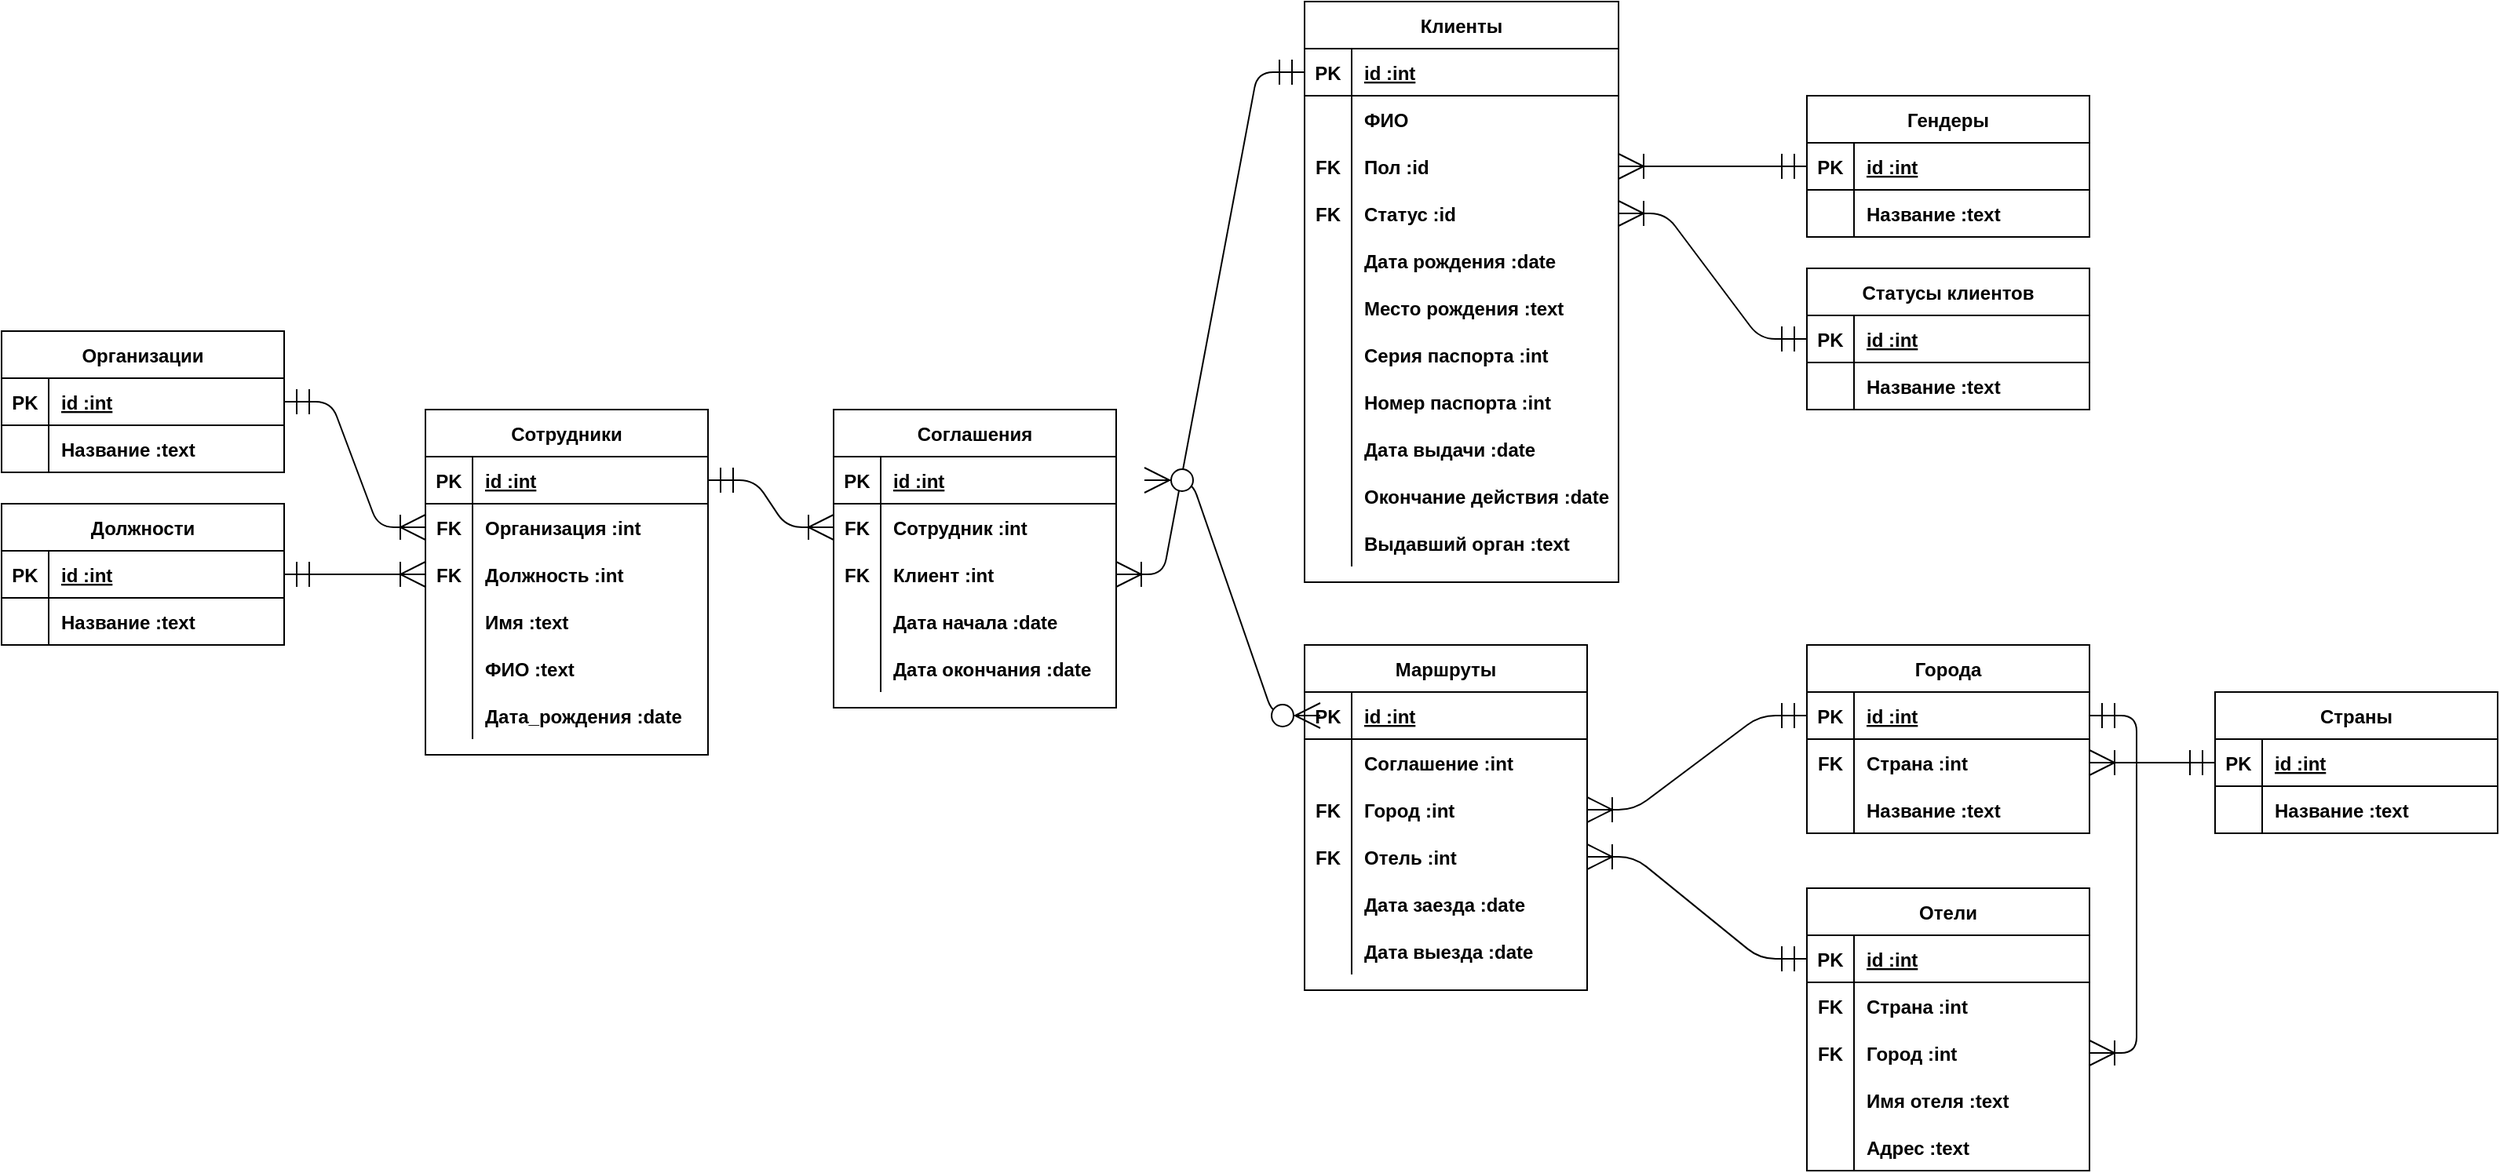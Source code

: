 <mxfile version="15.3.4" type="github">
  <diagram name="Page-1" id="e56a1550-8fbb-45ad-956c-1786394a9013">
    <mxGraphModel dx="2138" dy="589" grid="1" gridSize="10" guides="1" tooltips="1" connect="1" arrows="1" fold="1" page="1" pageScale="1" pageWidth="1100" pageHeight="850" background="none" math="0" shadow="0">
      <root>
        <mxCell id="0" />
        <mxCell id="1" parent="0" />
        <mxCell id="j9hjLksEDI7PFmG2NVxO-14" value="Сотрудники" style="shape=table;startSize=30;container=1;collapsible=1;childLayout=tableLayout;fixedRows=1;rowLines=0;fontStyle=1;align=center;resizeLast=1;hachureGap=4;pointerEvents=0;" parent="1" vertex="1">
          <mxGeometry x="40" y="500" width="180" height="220" as="geometry" />
        </mxCell>
        <mxCell id="j9hjLksEDI7PFmG2NVxO-15" value="" style="shape=partialRectangle;collapsible=0;dropTarget=0;pointerEvents=0;fillColor=none;top=0;left=0;bottom=1;right=0;points=[[0,0.5],[1,0.5]];portConstraint=eastwest;" parent="j9hjLksEDI7PFmG2NVxO-14" vertex="1">
          <mxGeometry y="30" width="180" height="30" as="geometry" />
        </mxCell>
        <mxCell id="j9hjLksEDI7PFmG2NVxO-16" value="PK" style="shape=partialRectangle;connectable=0;fillColor=none;top=0;left=0;bottom=0;right=0;fontStyle=1;overflow=hidden;" parent="j9hjLksEDI7PFmG2NVxO-15" vertex="1">
          <mxGeometry width="30" height="30" as="geometry">
            <mxRectangle width="30" height="30" as="alternateBounds" />
          </mxGeometry>
        </mxCell>
        <mxCell id="j9hjLksEDI7PFmG2NVxO-17" value="id :int" style="shape=partialRectangle;connectable=0;fillColor=none;top=0;left=0;bottom=0;right=0;align=left;spacingLeft=6;fontStyle=5;overflow=hidden;" parent="j9hjLksEDI7PFmG2NVxO-15" vertex="1">
          <mxGeometry x="30" width="150" height="30" as="geometry">
            <mxRectangle width="150" height="30" as="alternateBounds" />
          </mxGeometry>
        </mxCell>
        <mxCell id="j9hjLksEDI7PFmG2NVxO-18" value="" style="shape=partialRectangle;collapsible=0;dropTarget=0;pointerEvents=0;fillColor=none;top=0;left=0;bottom=0;right=0;points=[[0,0.5],[1,0.5]];portConstraint=eastwest;" parent="j9hjLksEDI7PFmG2NVxO-14" vertex="1">
          <mxGeometry y="60" width="180" height="30" as="geometry" />
        </mxCell>
        <mxCell id="j9hjLksEDI7PFmG2NVxO-19" value="FK" style="shape=partialRectangle;connectable=0;fillColor=none;top=0;left=0;bottom=0;right=0;editable=1;overflow=hidden;fontStyle=1" parent="j9hjLksEDI7PFmG2NVxO-18" vertex="1">
          <mxGeometry width="30" height="30" as="geometry">
            <mxRectangle width="30" height="30" as="alternateBounds" />
          </mxGeometry>
        </mxCell>
        <mxCell id="j9hjLksEDI7PFmG2NVxO-20" value="Организация :int" style="shape=partialRectangle;connectable=0;fillColor=none;top=0;left=0;bottom=0;right=0;align=left;spacingLeft=6;overflow=hidden;fontStyle=1" parent="j9hjLksEDI7PFmG2NVxO-18" vertex="1">
          <mxGeometry x="30" width="150" height="30" as="geometry">
            <mxRectangle width="150" height="30" as="alternateBounds" />
          </mxGeometry>
        </mxCell>
        <mxCell id="j9hjLksEDI7PFmG2NVxO-21" value="" style="shape=partialRectangle;collapsible=0;dropTarget=0;pointerEvents=0;fillColor=none;top=0;left=0;bottom=0;right=0;points=[[0,0.5],[1,0.5]];portConstraint=eastwest;" parent="j9hjLksEDI7PFmG2NVxO-14" vertex="1">
          <mxGeometry y="90" width="180" height="30" as="geometry" />
        </mxCell>
        <mxCell id="j9hjLksEDI7PFmG2NVxO-22" value="FK" style="shape=partialRectangle;connectable=0;fillColor=none;top=0;left=0;bottom=0;right=0;editable=1;overflow=hidden;fontStyle=1" parent="j9hjLksEDI7PFmG2NVxO-21" vertex="1">
          <mxGeometry width="30" height="30" as="geometry">
            <mxRectangle width="30" height="30" as="alternateBounds" />
          </mxGeometry>
        </mxCell>
        <mxCell id="j9hjLksEDI7PFmG2NVxO-23" value="Должность :int" style="shape=partialRectangle;connectable=0;fillColor=none;top=0;left=0;bottom=0;right=0;align=left;spacingLeft=6;overflow=hidden;fontStyle=1" parent="j9hjLksEDI7PFmG2NVxO-21" vertex="1">
          <mxGeometry x="30" width="150" height="30" as="geometry">
            <mxRectangle width="150" height="30" as="alternateBounds" />
          </mxGeometry>
        </mxCell>
        <mxCell id="j9hjLksEDI7PFmG2NVxO-24" value="" style="shape=partialRectangle;collapsible=0;dropTarget=0;pointerEvents=0;fillColor=none;top=0;left=0;bottom=0;right=0;points=[[0,0.5],[1,0.5]];portConstraint=eastwest;" parent="j9hjLksEDI7PFmG2NVxO-14" vertex="1">
          <mxGeometry y="120" width="180" height="30" as="geometry" />
        </mxCell>
        <mxCell id="j9hjLksEDI7PFmG2NVxO-25" value="" style="shape=partialRectangle;connectable=0;fillColor=none;top=0;left=0;bottom=0;right=0;editable=1;overflow=hidden;" parent="j9hjLksEDI7PFmG2NVxO-24" vertex="1">
          <mxGeometry width="30" height="30" as="geometry">
            <mxRectangle width="30" height="30" as="alternateBounds" />
          </mxGeometry>
        </mxCell>
        <mxCell id="j9hjLksEDI7PFmG2NVxO-26" value="Имя :text" style="shape=partialRectangle;connectable=0;fillColor=none;top=0;left=0;bottom=0;right=0;align=left;spacingLeft=6;overflow=hidden;fontStyle=1" parent="j9hjLksEDI7PFmG2NVxO-24" vertex="1">
          <mxGeometry x="30" width="150" height="30" as="geometry">
            <mxRectangle width="150" height="30" as="alternateBounds" />
          </mxGeometry>
        </mxCell>
        <mxCell id="j9hjLksEDI7PFmG2NVxO-27" value="" style="shape=partialRectangle;collapsible=0;dropTarget=0;pointerEvents=0;fillColor=none;top=0;left=0;bottom=0;right=0;points=[[0,0.5],[1,0.5]];portConstraint=eastwest;" parent="j9hjLksEDI7PFmG2NVxO-14" vertex="1">
          <mxGeometry y="150" width="180" height="30" as="geometry" />
        </mxCell>
        <mxCell id="j9hjLksEDI7PFmG2NVxO-28" value="" style="shape=partialRectangle;connectable=0;fillColor=none;top=0;left=0;bottom=0;right=0;editable=1;overflow=hidden;" parent="j9hjLksEDI7PFmG2NVxO-27" vertex="1">
          <mxGeometry width="30" height="30" as="geometry">
            <mxRectangle width="30" height="30" as="alternateBounds" />
          </mxGeometry>
        </mxCell>
        <mxCell id="j9hjLksEDI7PFmG2NVxO-29" value="ФИО :text" style="shape=partialRectangle;connectable=0;fillColor=none;top=0;left=0;bottom=0;right=0;align=left;spacingLeft=6;overflow=hidden;fontStyle=1" parent="j9hjLksEDI7PFmG2NVxO-27" vertex="1">
          <mxGeometry x="30" width="150" height="30" as="geometry">
            <mxRectangle width="150" height="30" as="alternateBounds" />
          </mxGeometry>
        </mxCell>
        <mxCell id="j9hjLksEDI7PFmG2NVxO-30" value="" style="shape=partialRectangle;collapsible=0;dropTarget=0;pointerEvents=0;fillColor=none;top=0;left=0;bottom=0;right=0;points=[[0,0.5],[1,0.5]];portConstraint=eastwest;" parent="j9hjLksEDI7PFmG2NVxO-14" vertex="1">
          <mxGeometry y="180" width="180" height="30" as="geometry" />
        </mxCell>
        <mxCell id="j9hjLksEDI7PFmG2NVxO-31" value="" style="shape=partialRectangle;connectable=0;fillColor=none;top=0;left=0;bottom=0;right=0;editable=1;overflow=hidden;" parent="j9hjLksEDI7PFmG2NVxO-30" vertex="1">
          <mxGeometry width="30" height="30" as="geometry">
            <mxRectangle width="30" height="30" as="alternateBounds" />
          </mxGeometry>
        </mxCell>
        <mxCell id="j9hjLksEDI7PFmG2NVxO-32" value="Дата_рождения :date" style="shape=partialRectangle;connectable=0;fillColor=none;top=0;left=0;bottom=0;right=0;align=left;spacingLeft=6;overflow=hidden;fontStyle=1" parent="j9hjLksEDI7PFmG2NVxO-30" vertex="1">
          <mxGeometry x="30" width="150" height="30" as="geometry">
            <mxRectangle width="150" height="30" as="alternateBounds" />
          </mxGeometry>
        </mxCell>
        <mxCell id="j9hjLksEDI7PFmG2NVxO-33" value="Должности" style="shape=table;startSize=30;container=1;collapsible=1;childLayout=tableLayout;fixedRows=1;rowLines=0;fontStyle=1;align=center;resizeLast=1;hachureGap=4;pointerEvents=0;" parent="1" vertex="1">
          <mxGeometry x="-230" y="560" width="180" height="90" as="geometry" />
        </mxCell>
        <mxCell id="j9hjLksEDI7PFmG2NVxO-34" value="" style="shape=partialRectangle;collapsible=0;dropTarget=0;pointerEvents=0;fillColor=none;top=0;left=0;bottom=1;right=0;points=[[0,0.5],[1,0.5]];portConstraint=eastwest;" parent="j9hjLksEDI7PFmG2NVxO-33" vertex="1">
          <mxGeometry y="30" width="180" height="30" as="geometry" />
        </mxCell>
        <mxCell id="j9hjLksEDI7PFmG2NVxO-35" value="PK" style="shape=partialRectangle;connectable=0;fillColor=none;top=0;left=0;bottom=0;right=0;fontStyle=1;overflow=hidden;" parent="j9hjLksEDI7PFmG2NVxO-34" vertex="1">
          <mxGeometry width="30" height="30" as="geometry">
            <mxRectangle width="30" height="30" as="alternateBounds" />
          </mxGeometry>
        </mxCell>
        <mxCell id="j9hjLksEDI7PFmG2NVxO-36" value="id :int" style="shape=partialRectangle;connectable=0;fillColor=none;top=0;left=0;bottom=0;right=0;align=left;spacingLeft=6;fontStyle=5;overflow=hidden;" parent="j9hjLksEDI7PFmG2NVxO-34" vertex="1">
          <mxGeometry x="30" width="150" height="30" as="geometry">
            <mxRectangle width="150" height="30" as="alternateBounds" />
          </mxGeometry>
        </mxCell>
        <mxCell id="j9hjLksEDI7PFmG2NVxO-37" value="" style="shape=partialRectangle;collapsible=0;dropTarget=0;pointerEvents=0;fillColor=none;top=0;left=0;bottom=0;right=0;points=[[0,0.5],[1,0.5]];portConstraint=eastwest;" parent="j9hjLksEDI7PFmG2NVxO-33" vertex="1">
          <mxGeometry y="60" width="180" height="30" as="geometry" />
        </mxCell>
        <mxCell id="j9hjLksEDI7PFmG2NVxO-38" value="" style="shape=partialRectangle;connectable=0;fillColor=none;top=0;left=0;bottom=0;right=0;editable=1;overflow=hidden;" parent="j9hjLksEDI7PFmG2NVxO-37" vertex="1">
          <mxGeometry width="30" height="30" as="geometry">
            <mxRectangle width="30" height="30" as="alternateBounds" />
          </mxGeometry>
        </mxCell>
        <mxCell id="j9hjLksEDI7PFmG2NVxO-39" value="Название :text" style="shape=partialRectangle;connectable=0;fillColor=none;top=0;left=0;bottom=0;right=0;align=left;spacingLeft=6;overflow=hidden;fontStyle=1" parent="j9hjLksEDI7PFmG2NVxO-37" vertex="1">
          <mxGeometry x="30" width="150" height="30" as="geometry">
            <mxRectangle width="150" height="30" as="alternateBounds" />
          </mxGeometry>
        </mxCell>
        <mxCell id="j9hjLksEDI7PFmG2NVxO-43" value="" style="shape=partialRectangle;collapsible=0;dropTarget=0;pointerEvents=0;fillColor=none;top=0;left=0;bottom=0;right=0;points=[[0,0.5],[1,0.5]];portConstraint=eastwest;" parent="j9hjLksEDI7PFmG2NVxO-33" vertex="1">
          <mxGeometry y="90" width="180" as="geometry" />
        </mxCell>
        <mxCell id="j9hjLksEDI7PFmG2NVxO-44" value="" style="shape=partialRectangle;connectable=0;fillColor=none;top=0;left=0;bottom=0;right=0;editable=1;overflow=hidden;" parent="j9hjLksEDI7PFmG2NVxO-43" vertex="1">
          <mxGeometry width="30" as="geometry">
            <mxRectangle width="30" as="alternateBounds" />
          </mxGeometry>
        </mxCell>
        <mxCell id="j9hjLksEDI7PFmG2NVxO-45" value="" style="shape=partialRectangle;connectable=0;fillColor=none;top=0;left=0;bottom=0;right=0;align=left;spacingLeft=6;overflow=hidden;" parent="j9hjLksEDI7PFmG2NVxO-43" vertex="1">
          <mxGeometry x="30" width="150" as="geometry">
            <mxRectangle width="150" as="alternateBounds" />
          </mxGeometry>
        </mxCell>
        <mxCell id="j9hjLksEDI7PFmG2NVxO-48" value="Организации" style="shape=table;startSize=30;container=1;collapsible=1;childLayout=tableLayout;fixedRows=1;rowLines=0;fontStyle=1;align=center;resizeLast=1;hachureGap=4;pointerEvents=0;" parent="1" vertex="1">
          <mxGeometry x="-230" y="450" width="180" height="90" as="geometry" />
        </mxCell>
        <mxCell id="j9hjLksEDI7PFmG2NVxO-49" value="" style="shape=partialRectangle;collapsible=0;dropTarget=0;pointerEvents=0;fillColor=none;top=0;left=0;bottom=1;right=0;points=[[0,0.5],[1,0.5]];portConstraint=eastwest;" parent="j9hjLksEDI7PFmG2NVxO-48" vertex="1">
          <mxGeometry y="30" width="180" height="30" as="geometry" />
        </mxCell>
        <mxCell id="j9hjLksEDI7PFmG2NVxO-50" value="PK" style="shape=partialRectangle;connectable=0;fillColor=none;top=0;left=0;bottom=0;right=0;fontStyle=1;overflow=hidden;" parent="j9hjLksEDI7PFmG2NVxO-49" vertex="1">
          <mxGeometry width="30" height="30" as="geometry">
            <mxRectangle width="30" height="30" as="alternateBounds" />
          </mxGeometry>
        </mxCell>
        <mxCell id="j9hjLksEDI7PFmG2NVxO-51" value="id :int" style="shape=partialRectangle;connectable=0;fillColor=none;top=0;left=0;bottom=0;right=0;align=left;spacingLeft=6;fontStyle=5;overflow=hidden;" parent="j9hjLksEDI7PFmG2NVxO-49" vertex="1">
          <mxGeometry x="30" width="150" height="30" as="geometry">
            <mxRectangle width="150" height="30" as="alternateBounds" />
          </mxGeometry>
        </mxCell>
        <mxCell id="j9hjLksEDI7PFmG2NVxO-52" value="" style="shape=partialRectangle;collapsible=0;dropTarget=0;pointerEvents=0;fillColor=none;top=0;left=0;bottom=0;right=0;points=[[0,0.5],[1,0.5]];portConstraint=eastwest;" parent="j9hjLksEDI7PFmG2NVxO-48" vertex="1">
          <mxGeometry y="60" width="180" height="30" as="geometry" />
        </mxCell>
        <mxCell id="j9hjLksEDI7PFmG2NVxO-53" value="" style="shape=partialRectangle;connectable=0;fillColor=none;top=0;left=0;bottom=0;right=0;editable=1;overflow=hidden;" parent="j9hjLksEDI7PFmG2NVxO-52" vertex="1">
          <mxGeometry width="30" height="30" as="geometry">
            <mxRectangle width="30" height="30" as="alternateBounds" />
          </mxGeometry>
        </mxCell>
        <mxCell id="j9hjLksEDI7PFmG2NVxO-54" value="Название :text" style="shape=partialRectangle;connectable=0;fillColor=none;top=0;left=0;bottom=0;right=0;align=left;spacingLeft=6;overflow=hidden;fontStyle=1" parent="j9hjLksEDI7PFmG2NVxO-52" vertex="1">
          <mxGeometry x="30" width="150" height="30" as="geometry">
            <mxRectangle width="150" height="30" as="alternateBounds" />
          </mxGeometry>
        </mxCell>
        <mxCell id="j9hjLksEDI7PFmG2NVxO-55" value="" style="shape=partialRectangle;collapsible=0;dropTarget=0;pointerEvents=0;fillColor=none;top=0;left=0;bottom=0;right=0;points=[[0,0.5],[1,0.5]];portConstraint=eastwest;" parent="j9hjLksEDI7PFmG2NVxO-48" vertex="1">
          <mxGeometry y="90" width="180" as="geometry" />
        </mxCell>
        <mxCell id="j9hjLksEDI7PFmG2NVxO-56" value="" style="shape=partialRectangle;connectable=0;fillColor=none;top=0;left=0;bottom=0;right=0;editable=1;overflow=hidden;" parent="j9hjLksEDI7PFmG2NVxO-55" vertex="1">
          <mxGeometry width="30" as="geometry">
            <mxRectangle width="30" as="alternateBounds" />
          </mxGeometry>
        </mxCell>
        <mxCell id="j9hjLksEDI7PFmG2NVxO-57" value="" style="shape=partialRectangle;connectable=0;fillColor=none;top=0;left=0;bottom=0;right=0;align=left;spacingLeft=6;overflow=hidden;" parent="j9hjLksEDI7PFmG2NVxO-55" vertex="1">
          <mxGeometry x="30" width="150" as="geometry">
            <mxRectangle width="150" as="alternateBounds" />
          </mxGeometry>
        </mxCell>
        <mxCell id="G7zM4uZgsbZusKnLMGTg-56" value="Отели" style="shape=table;startSize=30;container=1;collapsible=1;childLayout=tableLayout;fixedRows=1;rowLines=0;fontStyle=1;align=center;resizeLast=1;hachureGap=4;pointerEvents=0;" parent="1" vertex="1">
          <mxGeometry x="920" y="805" width="180" height="180" as="geometry" />
        </mxCell>
        <mxCell id="G7zM4uZgsbZusKnLMGTg-57" value="" style="shape=partialRectangle;collapsible=0;dropTarget=0;pointerEvents=0;fillColor=none;top=0;left=0;bottom=1;right=0;points=[[0,0.5],[1,0.5]];portConstraint=eastwest;" parent="G7zM4uZgsbZusKnLMGTg-56" vertex="1">
          <mxGeometry y="30" width="180" height="30" as="geometry" />
        </mxCell>
        <mxCell id="G7zM4uZgsbZusKnLMGTg-58" value="PK" style="shape=partialRectangle;connectable=0;fillColor=none;top=0;left=0;bottom=0;right=0;fontStyle=1;overflow=hidden;" parent="G7zM4uZgsbZusKnLMGTg-57" vertex="1">
          <mxGeometry width="30" height="30" as="geometry">
            <mxRectangle width="30" height="30" as="alternateBounds" />
          </mxGeometry>
        </mxCell>
        <mxCell id="G7zM4uZgsbZusKnLMGTg-59" value="id :int" style="shape=partialRectangle;connectable=0;fillColor=none;top=0;left=0;bottom=0;right=0;align=left;spacingLeft=6;fontStyle=5;overflow=hidden;" parent="G7zM4uZgsbZusKnLMGTg-57" vertex="1">
          <mxGeometry x="30" width="150" height="30" as="geometry">
            <mxRectangle width="150" height="30" as="alternateBounds" />
          </mxGeometry>
        </mxCell>
        <mxCell id="G7zM4uZgsbZusKnLMGTg-60" value="" style="shape=partialRectangle;collapsible=0;dropTarget=0;pointerEvents=0;fillColor=none;top=0;left=0;bottom=0;right=0;points=[[0,0.5],[1,0.5]];portConstraint=eastwest;" parent="G7zM4uZgsbZusKnLMGTg-56" vertex="1">
          <mxGeometry y="60" width="180" height="30" as="geometry" />
        </mxCell>
        <mxCell id="G7zM4uZgsbZusKnLMGTg-61" value="FK" style="shape=partialRectangle;connectable=0;fillColor=none;top=0;left=0;bottom=0;right=0;editable=1;overflow=hidden;fontStyle=1" parent="G7zM4uZgsbZusKnLMGTg-60" vertex="1">
          <mxGeometry width="30" height="30" as="geometry">
            <mxRectangle width="30" height="30" as="alternateBounds" />
          </mxGeometry>
        </mxCell>
        <mxCell id="G7zM4uZgsbZusKnLMGTg-62" value="Страна :int" style="shape=partialRectangle;connectable=0;fillColor=none;top=0;left=0;bottom=0;right=0;align=left;spacingLeft=6;overflow=hidden;fontStyle=1" parent="G7zM4uZgsbZusKnLMGTg-60" vertex="1">
          <mxGeometry x="30" width="150" height="30" as="geometry">
            <mxRectangle width="150" height="30" as="alternateBounds" />
          </mxGeometry>
        </mxCell>
        <mxCell id="G7zM4uZgsbZusKnLMGTg-63" value="" style="shape=partialRectangle;collapsible=0;dropTarget=0;pointerEvents=0;fillColor=none;top=0;left=0;bottom=0;right=0;points=[[0,0.5],[1,0.5]];portConstraint=eastwest;" parent="G7zM4uZgsbZusKnLMGTg-56" vertex="1">
          <mxGeometry y="90" width="180" height="30" as="geometry" />
        </mxCell>
        <mxCell id="G7zM4uZgsbZusKnLMGTg-64" value="FK" style="shape=partialRectangle;connectable=0;fillColor=none;top=0;left=0;bottom=0;right=0;editable=1;overflow=hidden;fontStyle=1" parent="G7zM4uZgsbZusKnLMGTg-63" vertex="1">
          <mxGeometry width="30" height="30" as="geometry">
            <mxRectangle width="30" height="30" as="alternateBounds" />
          </mxGeometry>
        </mxCell>
        <mxCell id="G7zM4uZgsbZusKnLMGTg-65" value="Город :int" style="shape=partialRectangle;connectable=0;fillColor=none;top=0;left=0;bottom=0;right=0;align=left;spacingLeft=6;overflow=hidden;fontStyle=1" parent="G7zM4uZgsbZusKnLMGTg-63" vertex="1">
          <mxGeometry x="30" width="150" height="30" as="geometry">
            <mxRectangle width="150" height="30" as="alternateBounds" />
          </mxGeometry>
        </mxCell>
        <mxCell id="G7zM4uZgsbZusKnLMGTg-66" value="" style="shape=partialRectangle;collapsible=0;dropTarget=0;pointerEvents=0;fillColor=none;top=0;left=0;bottom=0;right=0;points=[[0,0.5],[1,0.5]];portConstraint=eastwest;" parent="G7zM4uZgsbZusKnLMGTg-56" vertex="1">
          <mxGeometry y="120" width="180" height="30" as="geometry" />
        </mxCell>
        <mxCell id="G7zM4uZgsbZusKnLMGTg-67" value="" style="shape=partialRectangle;connectable=0;fillColor=none;top=0;left=0;bottom=0;right=0;editable=1;overflow=hidden;" parent="G7zM4uZgsbZusKnLMGTg-66" vertex="1">
          <mxGeometry width="30" height="30" as="geometry">
            <mxRectangle width="30" height="30" as="alternateBounds" />
          </mxGeometry>
        </mxCell>
        <mxCell id="G7zM4uZgsbZusKnLMGTg-68" value="Имя отеля :text" style="shape=partialRectangle;connectable=0;fillColor=none;top=0;left=0;bottom=0;right=0;align=left;spacingLeft=6;overflow=hidden;fontStyle=1" parent="G7zM4uZgsbZusKnLMGTg-66" vertex="1">
          <mxGeometry x="30" width="150" height="30" as="geometry">
            <mxRectangle width="150" height="30" as="alternateBounds" />
          </mxGeometry>
        </mxCell>
        <mxCell id="G7zM4uZgsbZusKnLMGTg-69" value="" style="shape=partialRectangle;collapsible=0;dropTarget=0;pointerEvents=0;fillColor=none;top=0;left=0;bottom=0;right=0;points=[[0,0.5],[1,0.5]];portConstraint=eastwest;" parent="G7zM4uZgsbZusKnLMGTg-56" vertex="1">
          <mxGeometry y="150" width="180" height="30" as="geometry" />
        </mxCell>
        <mxCell id="G7zM4uZgsbZusKnLMGTg-70" value="" style="shape=partialRectangle;connectable=0;fillColor=none;top=0;left=0;bottom=0;right=0;editable=1;overflow=hidden;fontStyle=1" parent="G7zM4uZgsbZusKnLMGTg-69" vertex="1">
          <mxGeometry width="30" height="30" as="geometry">
            <mxRectangle width="30" height="30" as="alternateBounds" />
          </mxGeometry>
        </mxCell>
        <mxCell id="G7zM4uZgsbZusKnLMGTg-71" value="Адрес :text" style="shape=partialRectangle;connectable=0;fillColor=none;top=0;left=0;bottom=0;right=0;align=left;spacingLeft=6;overflow=hidden;fontStyle=1" parent="G7zM4uZgsbZusKnLMGTg-69" vertex="1">
          <mxGeometry x="30" width="150" height="30" as="geometry">
            <mxRectangle width="150" height="30" as="alternateBounds" />
          </mxGeometry>
        </mxCell>
        <mxCell id="G7zM4uZgsbZusKnLMGTg-114" value="" style="shape=partialRectangle;collapsible=0;dropTarget=0;pointerEvents=0;fillColor=none;top=0;left=0;bottom=0;right=0;points=[[0,0.5],[1,0.5]];portConstraint=eastwest;" parent="G7zM4uZgsbZusKnLMGTg-56" vertex="1">
          <mxGeometry y="180" width="180" as="geometry" />
        </mxCell>
        <mxCell id="G7zM4uZgsbZusKnLMGTg-115" value="" style="shape=partialRectangle;connectable=0;fillColor=none;top=0;left=0;bottom=0;right=0;editable=1;overflow=hidden;" parent="G7zM4uZgsbZusKnLMGTg-114" vertex="1">
          <mxGeometry width="30" as="geometry">
            <mxRectangle width="30" as="alternateBounds" />
          </mxGeometry>
        </mxCell>
        <mxCell id="G7zM4uZgsbZusKnLMGTg-116" value="" style="shape=partialRectangle;connectable=0;fillColor=none;top=0;left=0;bottom=0;right=0;align=left;spacingLeft=6;overflow=hidden;fontStyle=1" parent="G7zM4uZgsbZusKnLMGTg-114" vertex="1">
          <mxGeometry x="30" width="150" as="geometry">
            <mxRectangle width="150" as="alternateBounds" />
          </mxGeometry>
        </mxCell>
        <mxCell id="G7zM4uZgsbZusKnLMGTg-72" value="" style="shape=partialRectangle;collapsible=0;dropTarget=0;pointerEvents=0;fillColor=none;top=0;left=0;bottom=0;right=0;points=[[0,0.5],[1,0.5]];portConstraint=eastwest;" parent="G7zM4uZgsbZusKnLMGTg-56" vertex="1">
          <mxGeometry y="180" width="180" as="geometry" />
        </mxCell>
        <mxCell id="G7zM4uZgsbZusKnLMGTg-73" value="" style="shape=partialRectangle;connectable=0;fillColor=none;top=0;left=0;bottom=0;right=0;editable=1;overflow=hidden;" parent="G7zM4uZgsbZusKnLMGTg-72" vertex="1">
          <mxGeometry width="30" as="geometry">
            <mxRectangle width="30" as="alternateBounds" />
          </mxGeometry>
        </mxCell>
        <mxCell id="G7zM4uZgsbZusKnLMGTg-74" value="" style="shape=partialRectangle;connectable=0;fillColor=none;top=0;left=0;bottom=0;right=0;align=left;spacingLeft=6;overflow=hidden;fontStyle=1" parent="G7zM4uZgsbZusKnLMGTg-72" vertex="1">
          <mxGeometry x="30" width="150" as="geometry">
            <mxRectangle width="150" as="alternateBounds" />
          </mxGeometry>
        </mxCell>
        <mxCell id="G7zM4uZgsbZusKnLMGTg-75" value="Страны" style="shape=table;startSize=30;container=1;collapsible=1;childLayout=tableLayout;fixedRows=1;rowLines=0;fontStyle=1;align=center;resizeLast=1;hachureGap=4;pointerEvents=0;" parent="1" vertex="1">
          <mxGeometry x="1180" y="680" width="180" height="90" as="geometry" />
        </mxCell>
        <mxCell id="G7zM4uZgsbZusKnLMGTg-76" value="" style="shape=partialRectangle;collapsible=0;dropTarget=0;pointerEvents=0;fillColor=none;top=0;left=0;bottom=1;right=0;points=[[0,0.5],[1,0.5]];portConstraint=eastwest;" parent="G7zM4uZgsbZusKnLMGTg-75" vertex="1">
          <mxGeometry y="30" width="180" height="30" as="geometry" />
        </mxCell>
        <mxCell id="G7zM4uZgsbZusKnLMGTg-77" value="PK" style="shape=partialRectangle;connectable=0;fillColor=none;top=0;left=0;bottom=0;right=0;fontStyle=1;overflow=hidden;" parent="G7zM4uZgsbZusKnLMGTg-76" vertex="1">
          <mxGeometry width="30" height="30" as="geometry">
            <mxRectangle width="30" height="30" as="alternateBounds" />
          </mxGeometry>
        </mxCell>
        <mxCell id="G7zM4uZgsbZusKnLMGTg-78" value="id :int" style="shape=partialRectangle;connectable=0;fillColor=none;top=0;left=0;bottom=0;right=0;align=left;spacingLeft=6;fontStyle=5;overflow=hidden;" parent="G7zM4uZgsbZusKnLMGTg-76" vertex="1">
          <mxGeometry x="30" width="150" height="30" as="geometry">
            <mxRectangle width="150" height="30" as="alternateBounds" />
          </mxGeometry>
        </mxCell>
        <mxCell id="G7zM4uZgsbZusKnLMGTg-79" value="" style="shape=partialRectangle;collapsible=0;dropTarget=0;pointerEvents=0;fillColor=none;top=0;left=0;bottom=0;right=0;points=[[0,0.5],[1,0.5]];portConstraint=eastwest;" parent="G7zM4uZgsbZusKnLMGTg-75" vertex="1">
          <mxGeometry y="60" width="180" height="30" as="geometry" />
        </mxCell>
        <mxCell id="G7zM4uZgsbZusKnLMGTg-80" value="" style="shape=partialRectangle;connectable=0;fillColor=none;top=0;left=0;bottom=0;right=0;editable=1;overflow=hidden;" parent="G7zM4uZgsbZusKnLMGTg-79" vertex="1">
          <mxGeometry width="30" height="30" as="geometry">
            <mxRectangle width="30" height="30" as="alternateBounds" />
          </mxGeometry>
        </mxCell>
        <mxCell id="G7zM4uZgsbZusKnLMGTg-81" value="Название :text" style="shape=partialRectangle;connectable=0;fillColor=none;top=0;left=0;bottom=0;right=0;align=left;spacingLeft=6;overflow=hidden;fontStyle=1" parent="G7zM4uZgsbZusKnLMGTg-79" vertex="1">
          <mxGeometry x="30" width="150" height="30" as="geometry">
            <mxRectangle width="150" height="30" as="alternateBounds" />
          </mxGeometry>
        </mxCell>
        <mxCell id="G7zM4uZgsbZusKnLMGTg-82" value="" style="shape=partialRectangle;collapsible=0;dropTarget=0;pointerEvents=0;fillColor=none;top=0;left=0;bottom=0;right=0;points=[[0,0.5],[1,0.5]];portConstraint=eastwest;" parent="G7zM4uZgsbZusKnLMGTg-75" vertex="1">
          <mxGeometry y="90" width="180" as="geometry" />
        </mxCell>
        <mxCell id="G7zM4uZgsbZusKnLMGTg-83" value="" style="shape=partialRectangle;connectable=0;fillColor=none;top=0;left=0;bottom=0;right=0;editable=1;overflow=hidden;" parent="G7zM4uZgsbZusKnLMGTg-82" vertex="1">
          <mxGeometry width="30" as="geometry">
            <mxRectangle width="30" as="alternateBounds" />
          </mxGeometry>
        </mxCell>
        <mxCell id="G7zM4uZgsbZusKnLMGTg-84" value="" style="shape=partialRectangle;connectable=0;fillColor=none;top=0;left=0;bottom=0;right=0;align=left;spacingLeft=6;overflow=hidden;" parent="G7zM4uZgsbZusKnLMGTg-82" vertex="1">
          <mxGeometry x="30" width="150" as="geometry">
            <mxRectangle width="150" as="alternateBounds" />
          </mxGeometry>
        </mxCell>
        <mxCell id="G7zM4uZgsbZusKnLMGTg-85" value="Города" style="shape=table;startSize=30;container=1;collapsible=1;childLayout=tableLayout;fixedRows=1;rowLines=0;fontStyle=1;align=center;resizeLast=1;hachureGap=4;pointerEvents=0;" parent="1" vertex="1">
          <mxGeometry x="920" y="650" width="180" height="120" as="geometry" />
        </mxCell>
        <mxCell id="G7zM4uZgsbZusKnLMGTg-86" value="" style="shape=partialRectangle;collapsible=0;dropTarget=0;pointerEvents=0;fillColor=none;top=0;left=0;bottom=1;right=0;points=[[0,0.5],[1,0.5]];portConstraint=eastwest;" parent="G7zM4uZgsbZusKnLMGTg-85" vertex="1">
          <mxGeometry y="30" width="180" height="30" as="geometry" />
        </mxCell>
        <mxCell id="G7zM4uZgsbZusKnLMGTg-87" value="PK" style="shape=partialRectangle;connectable=0;fillColor=none;top=0;left=0;bottom=0;right=0;fontStyle=1;overflow=hidden;" parent="G7zM4uZgsbZusKnLMGTg-86" vertex="1">
          <mxGeometry width="30" height="30" as="geometry">
            <mxRectangle width="30" height="30" as="alternateBounds" />
          </mxGeometry>
        </mxCell>
        <mxCell id="G7zM4uZgsbZusKnLMGTg-88" value="id :int" style="shape=partialRectangle;connectable=0;fillColor=none;top=0;left=0;bottom=0;right=0;align=left;spacingLeft=6;fontStyle=5;overflow=hidden;" parent="G7zM4uZgsbZusKnLMGTg-86" vertex="1">
          <mxGeometry x="30" width="150" height="30" as="geometry">
            <mxRectangle width="150" height="30" as="alternateBounds" />
          </mxGeometry>
        </mxCell>
        <mxCell id="G7zM4uZgsbZusKnLMGTg-89" value="" style="shape=partialRectangle;collapsible=0;dropTarget=0;pointerEvents=0;fillColor=none;top=0;left=0;bottom=0;right=0;points=[[0,0.5],[1,0.5]];portConstraint=eastwest;" parent="G7zM4uZgsbZusKnLMGTg-85" vertex="1">
          <mxGeometry y="60" width="180" height="30" as="geometry" />
        </mxCell>
        <mxCell id="G7zM4uZgsbZusKnLMGTg-90" value="FK" style="shape=partialRectangle;connectable=0;fillColor=none;top=0;left=0;bottom=0;right=0;editable=1;overflow=hidden;fontStyle=1" parent="G7zM4uZgsbZusKnLMGTg-89" vertex="1">
          <mxGeometry width="30" height="30" as="geometry">
            <mxRectangle width="30" height="30" as="alternateBounds" />
          </mxGeometry>
        </mxCell>
        <mxCell id="G7zM4uZgsbZusKnLMGTg-91" value="Страна :int" style="shape=partialRectangle;connectable=0;fillColor=none;top=0;left=0;bottom=0;right=0;align=left;spacingLeft=6;overflow=hidden;fontStyle=1" parent="G7zM4uZgsbZusKnLMGTg-89" vertex="1">
          <mxGeometry x="30" width="150" height="30" as="geometry">
            <mxRectangle width="150" height="30" as="alternateBounds" />
          </mxGeometry>
        </mxCell>
        <mxCell id="G7zM4uZgsbZusKnLMGTg-95" value="" style="shape=partialRectangle;collapsible=0;dropTarget=0;pointerEvents=0;fillColor=none;top=0;left=0;bottom=0;right=0;points=[[0,0.5],[1,0.5]];portConstraint=eastwest;" parent="G7zM4uZgsbZusKnLMGTg-85" vertex="1">
          <mxGeometry y="90" width="180" height="30" as="geometry" />
        </mxCell>
        <mxCell id="G7zM4uZgsbZusKnLMGTg-96" value="" style="shape=partialRectangle;connectable=0;fillColor=none;top=0;left=0;bottom=0;right=0;editable=1;overflow=hidden;" parent="G7zM4uZgsbZusKnLMGTg-95" vertex="1">
          <mxGeometry width="30" height="30" as="geometry">
            <mxRectangle width="30" height="30" as="alternateBounds" />
          </mxGeometry>
        </mxCell>
        <mxCell id="G7zM4uZgsbZusKnLMGTg-97" value="Название :text" style="shape=partialRectangle;connectable=0;fillColor=none;top=0;left=0;bottom=0;right=0;align=left;spacingLeft=6;overflow=hidden;fontStyle=1" parent="G7zM4uZgsbZusKnLMGTg-95" vertex="1">
          <mxGeometry x="30" width="150" height="30" as="geometry">
            <mxRectangle width="150" height="30" as="alternateBounds" />
          </mxGeometry>
        </mxCell>
        <mxCell id="G7zM4uZgsbZusKnLMGTg-92" value="" style="shape=partialRectangle;collapsible=0;dropTarget=0;pointerEvents=0;fillColor=none;top=0;left=0;bottom=0;right=0;points=[[0,0.5],[1,0.5]];portConstraint=eastwest;" parent="G7zM4uZgsbZusKnLMGTg-85" vertex="1">
          <mxGeometry y="120" width="180" as="geometry" />
        </mxCell>
        <mxCell id="G7zM4uZgsbZusKnLMGTg-93" value="" style="shape=partialRectangle;connectable=0;fillColor=none;top=0;left=0;bottom=0;right=0;editable=1;overflow=hidden;" parent="G7zM4uZgsbZusKnLMGTg-92" vertex="1">
          <mxGeometry width="30" as="geometry">
            <mxRectangle width="30" as="alternateBounds" />
          </mxGeometry>
        </mxCell>
        <mxCell id="G7zM4uZgsbZusKnLMGTg-94" value="" style="shape=partialRectangle;connectable=0;fillColor=none;top=0;left=0;bottom=0;right=0;align=left;spacingLeft=6;overflow=hidden;" parent="G7zM4uZgsbZusKnLMGTg-92" vertex="1">
          <mxGeometry x="30" width="150" as="geometry">
            <mxRectangle width="150" as="alternateBounds" />
          </mxGeometry>
        </mxCell>
        <mxCell id="G7zM4uZgsbZusKnLMGTg-134" value="" style="edgeStyle=entityRelationEdgeStyle;fontSize=12;html=1;endArrow=ERoneToMany;startArrow=ERmandOne;startSize=14;endSize=14;sourcePerimeterSpacing=0;targetPerimeterSpacing=0;" parent="1" source="j9hjLksEDI7PFmG2NVxO-34" target="j9hjLksEDI7PFmG2NVxO-21" edge="1">
          <mxGeometry width="100" height="100" relative="1" as="geometry">
            <mxPoint x="-120" y="640" as="sourcePoint" />
            <mxPoint x="-20" y="540" as="targetPoint" />
          </mxGeometry>
        </mxCell>
        <mxCell id="G7zM4uZgsbZusKnLMGTg-135" value="" style="edgeStyle=entityRelationEdgeStyle;fontSize=12;html=1;endArrow=ERoneToMany;startArrow=ERmandOne;startSize=14;endSize=14;sourcePerimeterSpacing=0;targetPerimeterSpacing=0;" parent="1" source="j9hjLksEDI7PFmG2NVxO-49" target="j9hjLksEDI7PFmG2NVxO-18" edge="1">
          <mxGeometry width="100" height="100" relative="1" as="geometry">
            <mxPoint x="-60" y="435" as="sourcePoint" />
            <mxPoint x="50" y="435" as="targetPoint" />
          </mxGeometry>
        </mxCell>
        <mxCell id="G7zM4uZgsbZusKnLMGTg-140" value="" style="edgeStyle=entityRelationEdgeStyle;fontSize=12;html=1;endArrow=ERoneToMany;startArrow=ERmandOne;startSize=14;endSize=14;sourcePerimeterSpacing=0;targetPerimeterSpacing=0;" parent="1" source="G7zM4uZgsbZusKnLMGTg-76" target="G7zM4uZgsbZusKnLMGTg-89" edge="1">
          <mxGeometry width="100" height="100" relative="1" as="geometry">
            <mxPoint x="490" y="1025" as="sourcePoint" />
            <mxPoint x="580" y="995" as="targetPoint" />
          </mxGeometry>
        </mxCell>
        <mxCell id="G7zM4uZgsbZusKnLMGTg-141" value="" style="edgeStyle=entityRelationEdgeStyle;fontSize=12;html=1;endArrow=ERoneToMany;startArrow=ERmandOne;startSize=14;endSize=14;sourcePerimeterSpacing=0;targetPerimeterSpacing=0;" parent="1" source="G7zM4uZgsbZusKnLMGTg-86" target="G7zM4uZgsbZusKnLMGTg-63" edge="1">
          <mxGeometry width="100" height="100" relative="1" as="geometry">
            <mxPoint x="1230" y="700" as="sourcePoint" />
            <mxPoint x="1320" y="670" as="targetPoint" />
          </mxGeometry>
        </mxCell>
        <mxCell id="s40rjbNJ4VByO-y1O9ma-1" value="Соглашения" style="shape=table;startSize=30;container=1;collapsible=1;childLayout=tableLayout;fixedRows=1;rowLines=0;fontStyle=1;align=center;resizeLast=1;hachureGap=4;pointerEvents=0;" vertex="1" parent="1">
          <mxGeometry x="300" y="500" width="180" height="190" as="geometry" />
        </mxCell>
        <mxCell id="s40rjbNJ4VByO-y1O9ma-2" value="" style="shape=partialRectangle;collapsible=0;dropTarget=0;pointerEvents=0;fillColor=none;top=0;left=0;bottom=1;right=0;points=[[0,0.5],[1,0.5]];portConstraint=eastwest;" vertex="1" parent="s40rjbNJ4VByO-y1O9ma-1">
          <mxGeometry y="30" width="180" height="30" as="geometry" />
        </mxCell>
        <mxCell id="s40rjbNJ4VByO-y1O9ma-3" value="PK" style="shape=partialRectangle;connectable=0;fillColor=none;top=0;left=0;bottom=0;right=0;fontStyle=1;overflow=hidden;" vertex="1" parent="s40rjbNJ4VByO-y1O9ma-2">
          <mxGeometry width="30" height="30" as="geometry">
            <mxRectangle width="30" height="30" as="alternateBounds" />
          </mxGeometry>
        </mxCell>
        <mxCell id="s40rjbNJ4VByO-y1O9ma-4" value="id :int" style="shape=partialRectangle;connectable=0;fillColor=none;top=0;left=0;bottom=0;right=0;align=left;spacingLeft=6;fontStyle=5;overflow=hidden;" vertex="1" parent="s40rjbNJ4VByO-y1O9ma-2">
          <mxGeometry x="30" width="150" height="30" as="geometry">
            <mxRectangle width="150" height="30" as="alternateBounds" />
          </mxGeometry>
        </mxCell>
        <mxCell id="s40rjbNJ4VByO-y1O9ma-8" value="" style="shape=partialRectangle;collapsible=0;dropTarget=0;pointerEvents=0;fillColor=none;top=0;left=0;bottom=0;right=0;points=[[0,0.5],[1,0.5]];portConstraint=eastwest;" vertex="1" parent="s40rjbNJ4VByO-y1O9ma-1">
          <mxGeometry y="60" width="180" height="30" as="geometry" />
        </mxCell>
        <mxCell id="s40rjbNJ4VByO-y1O9ma-9" value="FK" style="shape=partialRectangle;connectable=0;fillColor=none;top=0;left=0;bottom=0;right=0;editable=1;overflow=hidden;fontStyle=1" vertex="1" parent="s40rjbNJ4VByO-y1O9ma-8">
          <mxGeometry width="30" height="30" as="geometry">
            <mxRectangle width="30" height="30" as="alternateBounds" />
          </mxGeometry>
        </mxCell>
        <mxCell id="s40rjbNJ4VByO-y1O9ma-10" value="Сотрудник :int" style="shape=partialRectangle;connectable=0;fillColor=none;top=0;left=0;bottom=0;right=0;align=left;spacingLeft=6;overflow=hidden;fontStyle=1" vertex="1" parent="s40rjbNJ4VByO-y1O9ma-8">
          <mxGeometry x="30" width="150" height="30" as="geometry">
            <mxRectangle width="150" height="30" as="alternateBounds" />
          </mxGeometry>
        </mxCell>
        <mxCell id="s40rjbNJ4VByO-y1O9ma-11" value="" style="shape=partialRectangle;collapsible=0;dropTarget=0;pointerEvents=0;fillColor=none;top=0;left=0;bottom=0;right=0;points=[[0,0.5],[1,0.5]];portConstraint=eastwest;" vertex="1" parent="s40rjbNJ4VByO-y1O9ma-1">
          <mxGeometry y="90" width="180" height="30" as="geometry" />
        </mxCell>
        <mxCell id="s40rjbNJ4VByO-y1O9ma-12" value="FK" style="shape=partialRectangle;connectable=0;fillColor=none;top=0;left=0;bottom=0;right=0;editable=1;overflow=hidden;fontStyle=1" vertex="1" parent="s40rjbNJ4VByO-y1O9ma-11">
          <mxGeometry width="30" height="30" as="geometry">
            <mxRectangle width="30" height="30" as="alternateBounds" />
          </mxGeometry>
        </mxCell>
        <mxCell id="s40rjbNJ4VByO-y1O9ma-13" value="Клиент :int" style="shape=partialRectangle;connectable=0;fillColor=none;top=0;left=0;bottom=0;right=0;align=left;spacingLeft=6;overflow=hidden;fontStyle=1" vertex="1" parent="s40rjbNJ4VByO-y1O9ma-11">
          <mxGeometry x="30" width="150" height="30" as="geometry">
            <mxRectangle width="150" height="30" as="alternateBounds" />
          </mxGeometry>
        </mxCell>
        <mxCell id="s40rjbNJ4VByO-y1O9ma-14" value="" style="shape=partialRectangle;collapsible=0;dropTarget=0;pointerEvents=0;fillColor=none;top=0;left=0;bottom=0;right=0;points=[[0,0.5],[1,0.5]];portConstraint=eastwest;" vertex="1" parent="s40rjbNJ4VByO-y1O9ma-1">
          <mxGeometry y="120" width="180" height="30" as="geometry" />
        </mxCell>
        <mxCell id="s40rjbNJ4VByO-y1O9ma-15" value="" style="shape=partialRectangle;connectable=0;fillColor=none;top=0;left=0;bottom=0;right=0;editable=1;overflow=hidden;" vertex="1" parent="s40rjbNJ4VByO-y1O9ma-14">
          <mxGeometry width="30" height="30" as="geometry">
            <mxRectangle width="30" height="30" as="alternateBounds" />
          </mxGeometry>
        </mxCell>
        <mxCell id="s40rjbNJ4VByO-y1O9ma-16" value="Дата начала :date" style="shape=partialRectangle;connectable=0;fillColor=none;top=0;left=0;bottom=0;right=0;align=left;spacingLeft=6;overflow=hidden;fontStyle=1" vertex="1" parent="s40rjbNJ4VByO-y1O9ma-14">
          <mxGeometry x="30" width="150" height="30" as="geometry">
            <mxRectangle width="150" height="30" as="alternateBounds" />
          </mxGeometry>
        </mxCell>
        <mxCell id="s40rjbNJ4VByO-y1O9ma-17" value="" style="shape=partialRectangle;collapsible=0;dropTarget=0;pointerEvents=0;fillColor=none;top=0;left=0;bottom=0;right=0;points=[[0,0.5],[1,0.5]];portConstraint=eastwest;" vertex="1" parent="s40rjbNJ4VByO-y1O9ma-1">
          <mxGeometry y="150" width="180" height="30" as="geometry" />
        </mxCell>
        <mxCell id="s40rjbNJ4VByO-y1O9ma-18" value="" style="shape=partialRectangle;connectable=0;fillColor=none;top=0;left=0;bottom=0;right=0;editable=1;overflow=hidden;" vertex="1" parent="s40rjbNJ4VByO-y1O9ma-17">
          <mxGeometry width="30" height="30" as="geometry">
            <mxRectangle width="30" height="30" as="alternateBounds" />
          </mxGeometry>
        </mxCell>
        <mxCell id="s40rjbNJ4VByO-y1O9ma-19" value="Дата окончания :date" style="shape=partialRectangle;connectable=0;fillColor=none;top=0;left=0;bottom=0;right=0;align=left;spacingLeft=6;overflow=hidden;fontStyle=1" vertex="1" parent="s40rjbNJ4VByO-y1O9ma-17">
          <mxGeometry x="30" width="150" height="30" as="geometry">
            <mxRectangle width="150" height="30" as="alternateBounds" />
          </mxGeometry>
        </mxCell>
        <mxCell id="s40rjbNJ4VByO-y1O9ma-5" value="" style="shape=partialRectangle;collapsible=0;dropTarget=0;pointerEvents=0;fillColor=none;top=0;left=0;bottom=0;right=0;points=[[0,0.5],[1,0.5]];portConstraint=eastwest;" vertex="1" parent="s40rjbNJ4VByO-y1O9ma-1">
          <mxGeometry y="180" width="180" as="geometry" />
        </mxCell>
        <mxCell id="s40rjbNJ4VByO-y1O9ma-6" value="" style="shape=partialRectangle;connectable=0;fillColor=none;top=0;left=0;bottom=0;right=0;editable=1;overflow=hidden;fontStyle=1" vertex="1" parent="s40rjbNJ4VByO-y1O9ma-5">
          <mxGeometry width="30" as="geometry">
            <mxRectangle width="30" as="alternateBounds" />
          </mxGeometry>
        </mxCell>
        <mxCell id="s40rjbNJ4VByO-y1O9ma-7" value="" style="shape=partialRectangle;connectable=0;fillColor=none;top=0;left=0;bottom=0;right=0;align=left;spacingLeft=6;overflow=hidden;fontStyle=1" vertex="1" parent="s40rjbNJ4VByO-y1O9ma-5">
          <mxGeometry x="30" width="150" as="geometry">
            <mxRectangle width="150" as="alternateBounds" />
          </mxGeometry>
        </mxCell>
        <mxCell id="s40rjbNJ4VByO-y1O9ma-21" value="" style="edgeStyle=entityRelationEdgeStyle;fontSize=12;html=1;endArrow=ERoneToMany;startArrow=ERmandOne;startSize=14;endSize=14;sourcePerimeterSpacing=0;targetPerimeterSpacing=0;" edge="1" parent="1" source="j9hjLksEDI7PFmG2NVxO-15" target="s40rjbNJ4VByO-y1O9ma-8">
          <mxGeometry width="100" height="100" relative="1" as="geometry">
            <mxPoint x="-60" y="305" as="sourcePoint" />
            <mxPoint x="50" y="585" as="targetPoint" />
          </mxGeometry>
        </mxCell>
        <mxCell id="s40rjbNJ4VByO-y1O9ma-26" value="Маршруты" style="shape=table;startSize=30;container=1;collapsible=1;childLayout=tableLayout;fixedRows=1;rowLines=0;fontStyle=1;align=center;resizeLast=1;hachureGap=4;pointerEvents=0;" vertex="1" parent="1">
          <mxGeometry x="600" y="650" width="180" height="220" as="geometry" />
        </mxCell>
        <mxCell id="s40rjbNJ4VByO-y1O9ma-27" value="" style="shape=partialRectangle;collapsible=0;dropTarget=0;pointerEvents=0;fillColor=none;top=0;left=0;bottom=1;right=0;points=[[0,0.5],[1,0.5]];portConstraint=eastwest;" vertex="1" parent="s40rjbNJ4VByO-y1O9ma-26">
          <mxGeometry y="30" width="180" height="30" as="geometry" />
        </mxCell>
        <mxCell id="s40rjbNJ4VByO-y1O9ma-28" value="PK" style="shape=partialRectangle;connectable=0;fillColor=none;top=0;left=0;bottom=0;right=0;fontStyle=1;overflow=hidden;" vertex="1" parent="s40rjbNJ4VByO-y1O9ma-27">
          <mxGeometry width="30" height="30" as="geometry">
            <mxRectangle width="30" height="30" as="alternateBounds" />
          </mxGeometry>
        </mxCell>
        <mxCell id="s40rjbNJ4VByO-y1O9ma-29" value="id :int" style="shape=partialRectangle;connectable=0;fillColor=none;top=0;left=0;bottom=0;right=0;align=left;spacingLeft=6;fontStyle=5;overflow=hidden;" vertex="1" parent="s40rjbNJ4VByO-y1O9ma-27">
          <mxGeometry x="30" width="150" height="30" as="geometry">
            <mxRectangle width="150" height="30" as="alternateBounds" />
          </mxGeometry>
        </mxCell>
        <mxCell id="s40rjbNJ4VByO-y1O9ma-30" value="" style="shape=partialRectangle;collapsible=0;dropTarget=0;pointerEvents=0;fillColor=none;top=0;left=0;bottom=0;right=0;points=[[0,0.5],[1,0.5]];portConstraint=eastwest;" vertex="1" parent="s40rjbNJ4VByO-y1O9ma-26">
          <mxGeometry y="60" width="180" height="30" as="geometry" />
        </mxCell>
        <mxCell id="s40rjbNJ4VByO-y1O9ma-31" value="" style="shape=partialRectangle;connectable=0;fillColor=none;top=0;left=0;bottom=0;right=0;editable=1;overflow=hidden;" vertex="1" parent="s40rjbNJ4VByO-y1O9ma-30">
          <mxGeometry width="30" height="30" as="geometry">
            <mxRectangle width="30" height="30" as="alternateBounds" />
          </mxGeometry>
        </mxCell>
        <mxCell id="s40rjbNJ4VByO-y1O9ma-32" value="Соглашение :int" style="shape=partialRectangle;connectable=0;fillColor=none;top=0;left=0;bottom=0;right=0;align=left;spacingLeft=6;overflow=hidden;fontStyle=1" vertex="1" parent="s40rjbNJ4VByO-y1O9ma-30">
          <mxGeometry x="30" width="150" height="30" as="geometry">
            <mxRectangle width="150" height="30" as="alternateBounds" />
          </mxGeometry>
        </mxCell>
        <mxCell id="s40rjbNJ4VByO-y1O9ma-33" value="" style="shape=partialRectangle;collapsible=0;dropTarget=0;pointerEvents=0;fillColor=none;top=0;left=0;bottom=0;right=0;points=[[0,0.5],[1,0.5]];portConstraint=eastwest;" vertex="1" parent="s40rjbNJ4VByO-y1O9ma-26">
          <mxGeometry y="90" width="180" height="30" as="geometry" />
        </mxCell>
        <mxCell id="s40rjbNJ4VByO-y1O9ma-34" value="FK" style="shape=partialRectangle;connectable=0;fillColor=none;top=0;left=0;bottom=0;right=0;editable=1;overflow=hidden;fontStyle=1" vertex="1" parent="s40rjbNJ4VByO-y1O9ma-33">
          <mxGeometry width="30" height="30" as="geometry">
            <mxRectangle width="30" height="30" as="alternateBounds" />
          </mxGeometry>
        </mxCell>
        <mxCell id="s40rjbNJ4VByO-y1O9ma-35" value="Город :int" style="shape=partialRectangle;connectable=0;fillColor=none;top=0;left=0;bottom=0;right=0;align=left;spacingLeft=6;overflow=hidden;fontStyle=1" vertex="1" parent="s40rjbNJ4VByO-y1O9ma-33">
          <mxGeometry x="30" width="150" height="30" as="geometry">
            <mxRectangle width="150" height="30" as="alternateBounds" />
          </mxGeometry>
        </mxCell>
        <mxCell id="s40rjbNJ4VByO-y1O9ma-36" value="" style="shape=partialRectangle;collapsible=0;dropTarget=0;pointerEvents=0;fillColor=none;top=0;left=0;bottom=0;right=0;points=[[0,0.5],[1,0.5]];portConstraint=eastwest;" vertex="1" parent="s40rjbNJ4VByO-y1O9ma-26">
          <mxGeometry y="120" width="180" height="30" as="geometry" />
        </mxCell>
        <mxCell id="s40rjbNJ4VByO-y1O9ma-37" value="FK" style="shape=partialRectangle;connectable=0;fillColor=none;top=0;left=0;bottom=0;right=0;editable=1;overflow=hidden;fontStyle=1" vertex="1" parent="s40rjbNJ4VByO-y1O9ma-36">
          <mxGeometry width="30" height="30" as="geometry">
            <mxRectangle width="30" height="30" as="alternateBounds" />
          </mxGeometry>
        </mxCell>
        <mxCell id="s40rjbNJ4VByO-y1O9ma-38" value="Отель :int" style="shape=partialRectangle;connectable=0;fillColor=none;top=0;left=0;bottom=0;right=0;align=left;spacingLeft=6;overflow=hidden;fontStyle=1" vertex="1" parent="s40rjbNJ4VByO-y1O9ma-36">
          <mxGeometry x="30" width="150" height="30" as="geometry">
            <mxRectangle width="150" height="30" as="alternateBounds" />
          </mxGeometry>
        </mxCell>
        <mxCell id="s40rjbNJ4VByO-y1O9ma-101" value="" style="shape=partialRectangle;collapsible=0;dropTarget=0;pointerEvents=0;fillColor=none;top=0;left=0;bottom=0;right=0;points=[[0,0.5],[1,0.5]];portConstraint=eastwest;" vertex="1" parent="s40rjbNJ4VByO-y1O9ma-26">
          <mxGeometry y="150" width="180" height="30" as="geometry" />
        </mxCell>
        <mxCell id="s40rjbNJ4VByO-y1O9ma-102" value="" style="shape=partialRectangle;connectable=0;fillColor=none;top=0;left=0;bottom=0;right=0;editable=1;overflow=hidden;" vertex="1" parent="s40rjbNJ4VByO-y1O9ma-101">
          <mxGeometry width="30" height="30" as="geometry">
            <mxRectangle width="30" height="30" as="alternateBounds" />
          </mxGeometry>
        </mxCell>
        <mxCell id="s40rjbNJ4VByO-y1O9ma-103" value="Дата заезда :date" style="shape=partialRectangle;connectable=0;fillColor=none;top=0;left=0;bottom=0;right=0;align=left;spacingLeft=6;overflow=hidden;fontStyle=1" vertex="1" parent="s40rjbNJ4VByO-y1O9ma-101">
          <mxGeometry x="30" width="150" height="30" as="geometry">
            <mxRectangle width="150" height="30" as="alternateBounds" />
          </mxGeometry>
        </mxCell>
        <mxCell id="s40rjbNJ4VByO-y1O9ma-120" value="" style="shape=partialRectangle;collapsible=0;dropTarget=0;pointerEvents=0;fillColor=none;top=0;left=0;bottom=0;right=0;points=[[0,0.5],[1,0.5]];portConstraint=eastwest;" vertex="1" parent="s40rjbNJ4VByO-y1O9ma-26">
          <mxGeometry y="180" width="180" height="30" as="geometry" />
        </mxCell>
        <mxCell id="s40rjbNJ4VByO-y1O9ma-121" value="" style="shape=partialRectangle;connectable=0;fillColor=none;top=0;left=0;bottom=0;right=0;editable=1;overflow=hidden;" vertex="1" parent="s40rjbNJ4VByO-y1O9ma-120">
          <mxGeometry width="30" height="30" as="geometry">
            <mxRectangle width="30" height="30" as="alternateBounds" />
          </mxGeometry>
        </mxCell>
        <mxCell id="s40rjbNJ4VByO-y1O9ma-122" value="Дата выезда :date" style="shape=partialRectangle;connectable=0;fillColor=none;top=0;left=0;bottom=0;right=0;align=left;spacingLeft=6;overflow=hidden;fontStyle=1" vertex="1" parent="s40rjbNJ4VByO-y1O9ma-120">
          <mxGeometry x="30" width="150" height="30" as="geometry">
            <mxRectangle width="150" height="30" as="alternateBounds" />
          </mxGeometry>
        </mxCell>
        <mxCell id="s40rjbNJ4VByO-y1O9ma-40" value="Клиенты" style="shape=table;startSize=30;container=1;collapsible=1;childLayout=tableLayout;fixedRows=1;rowLines=0;fontStyle=1;align=center;resizeLast=1;hachureGap=4;pointerEvents=0;" vertex="1" parent="1">
          <mxGeometry x="600" y="240" width="200" height="370" as="geometry" />
        </mxCell>
        <mxCell id="s40rjbNJ4VByO-y1O9ma-41" value="" style="shape=partialRectangle;collapsible=0;dropTarget=0;pointerEvents=0;fillColor=none;top=0;left=0;bottom=1;right=0;points=[[0,0.5],[1,0.5]];portConstraint=eastwest;" vertex="1" parent="s40rjbNJ4VByO-y1O9ma-40">
          <mxGeometry y="30" width="200" height="30" as="geometry" />
        </mxCell>
        <mxCell id="s40rjbNJ4VByO-y1O9ma-42" value="PK" style="shape=partialRectangle;connectable=0;fillColor=none;top=0;left=0;bottom=0;right=0;fontStyle=1;overflow=hidden;" vertex="1" parent="s40rjbNJ4VByO-y1O9ma-41">
          <mxGeometry width="30" height="30" as="geometry">
            <mxRectangle width="30" height="30" as="alternateBounds" />
          </mxGeometry>
        </mxCell>
        <mxCell id="s40rjbNJ4VByO-y1O9ma-43" value="id :int" style="shape=partialRectangle;connectable=0;fillColor=none;top=0;left=0;bottom=0;right=0;align=left;spacingLeft=6;fontStyle=5;overflow=hidden;" vertex="1" parent="s40rjbNJ4VByO-y1O9ma-41">
          <mxGeometry x="30" width="170" height="30" as="geometry">
            <mxRectangle width="170" height="30" as="alternateBounds" />
          </mxGeometry>
        </mxCell>
        <mxCell id="s40rjbNJ4VByO-y1O9ma-44" value="" style="shape=partialRectangle;collapsible=0;dropTarget=0;pointerEvents=0;fillColor=none;top=0;left=0;bottom=0;right=0;points=[[0,0.5],[1,0.5]];portConstraint=eastwest;" vertex="1" parent="s40rjbNJ4VByO-y1O9ma-40">
          <mxGeometry y="60" width="200" height="30" as="geometry" />
        </mxCell>
        <mxCell id="s40rjbNJ4VByO-y1O9ma-45" value="" style="shape=partialRectangle;connectable=0;fillColor=none;top=0;left=0;bottom=0;right=0;editable=1;overflow=hidden;" vertex="1" parent="s40rjbNJ4VByO-y1O9ma-44">
          <mxGeometry width="30" height="30" as="geometry">
            <mxRectangle width="30" height="30" as="alternateBounds" />
          </mxGeometry>
        </mxCell>
        <mxCell id="s40rjbNJ4VByO-y1O9ma-46" value="ФИО" style="shape=partialRectangle;connectable=0;fillColor=none;top=0;left=0;bottom=0;right=0;align=left;spacingLeft=6;overflow=hidden;fontStyle=1" vertex="1" parent="s40rjbNJ4VByO-y1O9ma-44">
          <mxGeometry x="30" width="170" height="30" as="geometry">
            <mxRectangle width="170" height="30" as="alternateBounds" />
          </mxGeometry>
        </mxCell>
        <mxCell id="s40rjbNJ4VByO-y1O9ma-47" value="" style="shape=partialRectangle;collapsible=0;dropTarget=0;pointerEvents=0;fillColor=none;top=0;left=0;bottom=0;right=0;points=[[0,0.5],[1,0.5]];portConstraint=eastwest;" vertex="1" parent="s40rjbNJ4VByO-y1O9ma-40">
          <mxGeometry y="90" width="200" height="30" as="geometry" />
        </mxCell>
        <mxCell id="s40rjbNJ4VByO-y1O9ma-48" value="FK" style="shape=partialRectangle;connectable=0;fillColor=none;top=0;left=0;bottom=0;right=0;editable=1;overflow=hidden;fontStyle=1" vertex="1" parent="s40rjbNJ4VByO-y1O9ma-47">
          <mxGeometry width="30" height="30" as="geometry">
            <mxRectangle width="30" height="30" as="alternateBounds" />
          </mxGeometry>
        </mxCell>
        <mxCell id="s40rjbNJ4VByO-y1O9ma-49" value="Пол :id" style="shape=partialRectangle;connectable=0;fillColor=none;top=0;left=0;bottom=0;right=0;align=left;spacingLeft=6;overflow=hidden;fontStyle=1" vertex="1" parent="s40rjbNJ4VByO-y1O9ma-47">
          <mxGeometry x="30" width="170" height="30" as="geometry">
            <mxRectangle width="170" height="30" as="alternateBounds" />
          </mxGeometry>
        </mxCell>
        <mxCell id="s40rjbNJ4VByO-y1O9ma-50" value="" style="shape=partialRectangle;collapsible=0;dropTarget=0;pointerEvents=0;fillColor=none;top=0;left=0;bottom=0;right=0;points=[[0,0.5],[1,0.5]];portConstraint=eastwest;" vertex="1" parent="s40rjbNJ4VByO-y1O9ma-40">
          <mxGeometry y="120" width="200" height="30" as="geometry" />
        </mxCell>
        <mxCell id="s40rjbNJ4VByO-y1O9ma-51" value="FK" style="shape=partialRectangle;connectable=0;fillColor=none;top=0;left=0;bottom=0;right=0;editable=1;overflow=hidden;fontStyle=1" vertex="1" parent="s40rjbNJ4VByO-y1O9ma-50">
          <mxGeometry width="30" height="30" as="geometry">
            <mxRectangle width="30" height="30" as="alternateBounds" />
          </mxGeometry>
        </mxCell>
        <mxCell id="s40rjbNJ4VByO-y1O9ma-52" value="Статус :id" style="shape=partialRectangle;connectable=0;fillColor=none;top=0;left=0;bottom=0;right=0;align=left;spacingLeft=6;overflow=hidden;fontStyle=1" vertex="1" parent="s40rjbNJ4VByO-y1O9ma-50">
          <mxGeometry x="30" width="170" height="30" as="geometry">
            <mxRectangle width="170" height="30" as="alternateBounds" />
          </mxGeometry>
        </mxCell>
        <mxCell id="s40rjbNJ4VByO-y1O9ma-53" value="" style="shape=partialRectangle;collapsible=0;dropTarget=0;pointerEvents=0;fillColor=none;top=0;left=0;bottom=0;right=0;points=[[0,0.5],[1,0.5]];portConstraint=eastwest;" vertex="1" parent="s40rjbNJ4VByO-y1O9ma-40">
          <mxGeometry y="150" width="200" height="30" as="geometry" />
        </mxCell>
        <mxCell id="s40rjbNJ4VByO-y1O9ma-54" value="" style="shape=partialRectangle;connectable=0;fillColor=none;top=0;left=0;bottom=0;right=0;editable=1;overflow=hidden;" vertex="1" parent="s40rjbNJ4VByO-y1O9ma-53">
          <mxGeometry width="30" height="30" as="geometry">
            <mxRectangle width="30" height="30" as="alternateBounds" />
          </mxGeometry>
        </mxCell>
        <mxCell id="s40rjbNJ4VByO-y1O9ma-55" value="Дата рождения :date" style="shape=partialRectangle;connectable=0;fillColor=none;top=0;left=0;bottom=0;right=0;align=left;spacingLeft=6;overflow=hidden;fontStyle=1" vertex="1" parent="s40rjbNJ4VByO-y1O9ma-53">
          <mxGeometry x="30" width="170" height="30" as="geometry">
            <mxRectangle width="170" height="30" as="alternateBounds" />
          </mxGeometry>
        </mxCell>
        <mxCell id="s40rjbNJ4VByO-y1O9ma-56" value="" style="shape=partialRectangle;collapsible=0;dropTarget=0;pointerEvents=0;fillColor=none;top=0;left=0;bottom=0;right=0;points=[[0,0.5],[1,0.5]];portConstraint=eastwest;" vertex="1" parent="s40rjbNJ4VByO-y1O9ma-40">
          <mxGeometry y="180" width="200" height="30" as="geometry" />
        </mxCell>
        <mxCell id="s40rjbNJ4VByO-y1O9ma-57" value="" style="shape=partialRectangle;connectable=0;fillColor=none;top=0;left=0;bottom=0;right=0;editable=1;overflow=hidden;" vertex="1" parent="s40rjbNJ4VByO-y1O9ma-56">
          <mxGeometry width="30" height="30" as="geometry">
            <mxRectangle width="30" height="30" as="alternateBounds" />
          </mxGeometry>
        </mxCell>
        <mxCell id="s40rjbNJ4VByO-y1O9ma-58" value="Место рождения :text" style="shape=partialRectangle;connectable=0;fillColor=none;top=0;left=0;bottom=0;right=0;align=left;spacingLeft=6;overflow=hidden;fontStyle=1" vertex="1" parent="s40rjbNJ4VByO-y1O9ma-56">
          <mxGeometry x="30" width="170" height="30" as="geometry">
            <mxRectangle width="170" height="30" as="alternateBounds" />
          </mxGeometry>
        </mxCell>
        <mxCell id="s40rjbNJ4VByO-y1O9ma-59" value="" style="shape=partialRectangle;collapsible=0;dropTarget=0;pointerEvents=0;fillColor=none;top=0;left=0;bottom=0;right=0;points=[[0,0.5],[1,0.5]];portConstraint=eastwest;" vertex="1" parent="s40rjbNJ4VByO-y1O9ma-40">
          <mxGeometry y="210" width="200" height="30" as="geometry" />
        </mxCell>
        <mxCell id="s40rjbNJ4VByO-y1O9ma-60" value="" style="shape=partialRectangle;connectable=0;fillColor=none;top=0;left=0;bottom=0;right=0;editable=1;overflow=hidden;" vertex="1" parent="s40rjbNJ4VByO-y1O9ma-59">
          <mxGeometry width="30" height="30" as="geometry">
            <mxRectangle width="30" height="30" as="alternateBounds" />
          </mxGeometry>
        </mxCell>
        <mxCell id="s40rjbNJ4VByO-y1O9ma-61" value="Серия паспорта :int" style="shape=partialRectangle;connectable=0;fillColor=none;top=0;left=0;bottom=0;right=0;align=left;spacingLeft=6;overflow=hidden;fontStyle=1" vertex="1" parent="s40rjbNJ4VByO-y1O9ma-59">
          <mxGeometry x="30" width="170" height="30" as="geometry">
            <mxRectangle width="170" height="30" as="alternateBounds" />
          </mxGeometry>
        </mxCell>
        <mxCell id="s40rjbNJ4VByO-y1O9ma-62" value="" style="shape=partialRectangle;collapsible=0;dropTarget=0;pointerEvents=0;fillColor=none;top=0;left=0;bottom=0;right=0;points=[[0,0.5],[1,0.5]];portConstraint=eastwest;" vertex="1" parent="s40rjbNJ4VByO-y1O9ma-40">
          <mxGeometry y="240" width="200" height="30" as="geometry" />
        </mxCell>
        <mxCell id="s40rjbNJ4VByO-y1O9ma-63" value="" style="shape=partialRectangle;connectable=0;fillColor=none;top=0;left=0;bottom=0;right=0;editable=1;overflow=hidden;" vertex="1" parent="s40rjbNJ4VByO-y1O9ma-62">
          <mxGeometry width="30" height="30" as="geometry">
            <mxRectangle width="30" height="30" as="alternateBounds" />
          </mxGeometry>
        </mxCell>
        <mxCell id="s40rjbNJ4VByO-y1O9ma-64" value="Номер паспорта :int" style="shape=partialRectangle;connectable=0;fillColor=none;top=0;left=0;bottom=0;right=0;align=left;spacingLeft=6;overflow=hidden;fontStyle=1" vertex="1" parent="s40rjbNJ4VByO-y1O9ma-62">
          <mxGeometry x="30" width="170" height="30" as="geometry">
            <mxRectangle width="170" height="30" as="alternateBounds" />
          </mxGeometry>
        </mxCell>
        <mxCell id="s40rjbNJ4VByO-y1O9ma-65" value="" style="shape=partialRectangle;collapsible=0;dropTarget=0;pointerEvents=0;fillColor=none;top=0;left=0;bottom=0;right=0;points=[[0,0.5],[1,0.5]];portConstraint=eastwest;" vertex="1" parent="s40rjbNJ4VByO-y1O9ma-40">
          <mxGeometry y="270" width="200" height="30" as="geometry" />
        </mxCell>
        <mxCell id="s40rjbNJ4VByO-y1O9ma-66" value="" style="shape=partialRectangle;connectable=0;fillColor=none;top=0;left=0;bottom=0;right=0;editable=1;overflow=hidden;" vertex="1" parent="s40rjbNJ4VByO-y1O9ma-65">
          <mxGeometry width="30" height="30" as="geometry">
            <mxRectangle width="30" height="30" as="alternateBounds" />
          </mxGeometry>
        </mxCell>
        <mxCell id="s40rjbNJ4VByO-y1O9ma-67" value="Дата выдачи :date" style="shape=partialRectangle;connectable=0;fillColor=none;top=0;left=0;bottom=0;right=0;align=left;spacingLeft=6;overflow=hidden;fontStyle=1" vertex="1" parent="s40rjbNJ4VByO-y1O9ma-65">
          <mxGeometry x="30" width="170" height="30" as="geometry">
            <mxRectangle width="170" height="30" as="alternateBounds" />
          </mxGeometry>
        </mxCell>
        <mxCell id="s40rjbNJ4VByO-y1O9ma-68" value="" style="shape=partialRectangle;collapsible=0;dropTarget=0;pointerEvents=0;fillColor=none;top=0;left=0;bottom=0;right=0;points=[[0,0.5],[1,0.5]];portConstraint=eastwest;" vertex="1" parent="s40rjbNJ4VByO-y1O9ma-40">
          <mxGeometry y="300" width="200" height="30" as="geometry" />
        </mxCell>
        <mxCell id="s40rjbNJ4VByO-y1O9ma-69" value="" style="shape=partialRectangle;connectable=0;fillColor=none;top=0;left=0;bottom=0;right=0;editable=1;overflow=hidden;" vertex="1" parent="s40rjbNJ4VByO-y1O9ma-68">
          <mxGeometry width="30" height="30" as="geometry">
            <mxRectangle width="30" height="30" as="alternateBounds" />
          </mxGeometry>
        </mxCell>
        <mxCell id="s40rjbNJ4VByO-y1O9ma-70" value="Окончание действия :date" style="shape=partialRectangle;connectable=0;fillColor=none;top=0;left=0;bottom=0;right=0;align=left;spacingLeft=6;overflow=hidden;fontStyle=1" vertex="1" parent="s40rjbNJ4VByO-y1O9ma-68">
          <mxGeometry x="30" width="170" height="30" as="geometry">
            <mxRectangle width="170" height="30" as="alternateBounds" />
          </mxGeometry>
        </mxCell>
        <mxCell id="s40rjbNJ4VByO-y1O9ma-71" value="" style="shape=partialRectangle;collapsible=0;dropTarget=0;pointerEvents=0;fillColor=none;top=0;left=0;bottom=0;right=0;points=[[0,0.5],[1,0.5]];portConstraint=eastwest;" vertex="1" parent="s40rjbNJ4VByO-y1O9ma-40">
          <mxGeometry y="330" width="200" height="30" as="geometry" />
        </mxCell>
        <mxCell id="s40rjbNJ4VByO-y1O9ma-72" value="" style="shape=partialRectangle;connectable=0;fillColor=none;top=0;left=0;bottom=0;right=0;editable=1;overflow=hidden;" vertex="1" parent="s40rjbNJ4VByO-y1O9ma-71">
          <mxGeometry width="30" height="30" as="geometry">
            <mxRectangle width="30" height="30" as="alternateBounds" />
          </mxGeometry>
        </mxCell>
        <mxCell id="s40rjbNJ4VByO-y1O9ma-73" value="Выдавший орган :text" style="shape=partialRectangle;connectable=0;fillColor=none;top=0;left=0;bottom=0;right=0;align=left;spacingLeft=6;overflow=hidden;fontStyle=1" vertex="1" parent="s40rjbNJ4VByO-y1O9ma-71">
          <mxGeometry x="30" width="170" height="30" as="geometry">
            <mxRectangle width="170" height="30" as="alternateBounds" />
          </mxGeometry>
        </mxCell>
        <mxCell id="s40rjbNJ4VByO-y1O9ma-74" value="Гендеры" style="shape=table;startSize=30;container=1;collapsible=1;childLayout=tableLayout;fixedRows=1;rowLines=0;fontStyle=1;align=center;resizeLast=1;hachureGap=4;pointerEvents=0;" vertex="1" parent="1">
          <mxGeometry x="920" y="300" width="180" height="90" as="geometry" />
        </mxCell>
        <mxCell id="s40rjbNJ4VByO-y1O9ma-75" value="" style="shape=partialRectangle;collapsible=0;dropTarget=0;pointerEvents=0;fillColor=none;top=0;left=0;bottom=1;right=0;points=[[0,0.5],[1,0.5]];portConstraint=eastwest;" vertex="1" parent="s40rjbNJ4VByO-y1O9ma-74">
          <mxGeometry y="30" width="180" height="30" as="geometry" />
        </mxCell>
        <mxCell id="s40rjbNJ4VByO-y1O9ma-76" value="PK" style="shape=partialRectangle;connectable=0;fillColor=none;top=0;left=0;bottom=0;right=0;fontStyle=1;overflow=hidden;" vertex="1" parent="s40rjbNJ4VByO-y1O9ma-75">
          <mxGeometry width="30" height="30" as="geometry">
            <mxRectangle width="30" height="30" as="alternateBounds" />
          </mxGeometry>
        </mxCell>
        <mxCell id="s40rjbNJ4VByO-y1O9ma-77" value="id :int" style="shape=partialRectangle;connectable=0;fillColor=none;top=0;left=0;bottom=0;right=0;align=left;spacingLeft=6;fontStyle=5;overflow=hidden;" vertex="1" parent="s40rjbNJ4VByO-y1O9ma-75">
          <mxGeometry x="30" width="150" height="30" as="geometry">
            <mxRectangle width="150" height="30" as="alternateBounds" />
          </mxGeometry>
        </mxCell>
        <mxCell id="s40rjbNJ4VByO-y1O9ma-78" value="" style="shape=partialRectangle;collapsible=0;dropTarget=0;pointerEvents=0;fillColor=none;top=0;left=0;bottom=0;right=0;points=[[0,0.5],[1,0.5]];portConstraint=eastwest;" vertex="1" parent="s40rjbNJ4VByO-y1O9ma-74">
          <mxGeometry y="60" width="180" height="30" as="geometry" />
        </mxCell>
        <mxCell id="s40rjbNJ4VByO-y1O9ma-79" value="" style="shape=partialRectangle;connectable=0;fillColor=none;top=0;left=0;bottom=0;right=0;editable=1;overflow=hidden;" vertex="1" parent="s40rjbNJ4VByO-y1O9ma-78">
          <mxGeometry width="30" height="30" as="geometry">
            <mxRectangle width="30" height="30" as="alternateBounds" />
          </mxGeometry>
        </mxCell>
        <mxCell id="s40rjbNJ4VByO-y1O9ma-80" value="Название :text" style="shape=partialRectangle;connectable=0;fillColor=none;top=0;left=0;bottom=0;right=0;align=left;spacingLeft=6;overflow=hidden;fontStyle=1" vertex="1" parent="s40rjbNJ4VByO-y1O9ma-78">
          <mxGeometry x="30" width="150" height="30" as="geometry">
            <mxRectangle width="150" height="30" as="alternateBounds" />
          </mxGeometry>
        </mxCell>
        <mxCell id="s40rjbNJ4VByO-y1O9ma-81" value="" style="shape=partialRectangle;collapsible=0;dropTarget=0;pointerEvents=0;fillColor=none;top=0;left=0;bottom=0;right=0;points=[[0,0.5],[1,0.5]];portConstraint=eastwest;" vertex="1" parent="s40rjbNJ4VByO-y1O9ma-74">
          <mxGeometry y="90" width="180" as="geometry" />
        </mxCell>
        <mxCell id="s40rjbNJ4VByO-y1O9ma-82" value="" style="shape=partialRectangle;connectable=0;fillColor=none;top=0;left=0;bottom=0;right=0;editable=1;overflow=hidden;" vertex="1" parent="s40rjbNJ4VByO-y1O9ma-81">
          <mxGeometry width="30" as="geometry">
            <mxRectangle width="30" as="alternateBounds" />
          </mxGeometry>
        </mxCell>
        <mxCell id="s40rjbNJ4VByO-y1O9ma-83" value="" style="shape=partialRectangle;connectable=0;fillColor=none;top=0;left=0;bottom=0;right=0;align=left;spacingLeft=6;overflow=hidden;" vertex="1" parent="s40rjbNJ4VByO-y1O9ma-81">
          <mxGeometry x="30" width="150" as="geometry">
            <mxRectangle width="150" as="alternateBounds" />
          </mxGeometry>
        </mxCell>
        <mxCell id="s40rjbNJ4VByO-y1O9ma-84" value="Статусы клиентов" style="shape=table;startSize=30;container=1;collapsible=1;childLayout=tableLayout;fixedRows=1;rowLines=0;fontStyle=1;align=center;resizeLast=1;hachureGap=4;pointerEvents=0;" vertex="1" parent="1">
          <mxGeometry x="920" y="410" width="180" height="90" as="geometry" />
        </mxCell>
        <mxCell id="s40rjbNJ4VByO-y1O9ma-85" value="" style="shape=partialRectangle;collapsible=0;dropTarget=0;pointerEvents=0;fillColor=none;top=0;left=0;bottom=1;right=0;points=[[0,0.5],[1,0.5]];portConstraint=eastwest;" vertex="1" parent="s40rjbNJ4VByO-y1O9ma-84">
          <mxGeometry y="30" width="180" height="30" as="geometry" />
        </mxCell>
        <mxCell id="s40rjbNJ4VByO-y1O9ma-86" value="PK" style="shape=partialRectangle;connectable=0;fillColor=none;top=0;left=0;bottom=0;right=0;fontStyle=1;overflow=hidden;" vertex="1" parent="s40rjbNJ4VByO-y1O9ma-85">
          <mxGeometry width="30" height="30" as="geometry">
            <mxRectangle width="30" height="30" as="alternateBounds" />
          </mxGeometry>
        </mxCell>
        <mxCell id="s40rjbNJ4VByO-y1O9ma-87" value="id :int" style="shape=partialRectangle;connectable=0;fillColor=none;top=0;left=0;bottom=0;right=0;align=left;spacingLeft=6;fontStyle=5;overflow=hidden;" vertex="1" parent="s40rjbNJ4VByO-y1O9ma-85">
          <mxGeometry x="30" width="150" height="30" as="geometry">
            <mxRectangle width="150" height="30" as="alternateBounds" />
          </mxGeometry>
        </mxCell>
        <mxCell id="s40rjbNJ4VByO-y1O9ma-88" value="" style="shape=partialRectangle;collapsible=0;dropTarget=0;pointerEvents=0;fillColor=none;top=0;left=0;bottom=0;right=0;points=[[0,0.5],[1,0.5]];portConstraint=eastwest;" vertex="1" parent="s40rjbNJ4VByO-y1O9ma-84">
          <mxGeometry y="60" width="180" height="30" as="geometry" />
        </mxCell>
        <mxCell id="s40rjbNJ4VByO-y1O9ma-89" value="" style="shape=partialRectangle;connectable=0;fillColor=none;top=0;left=0;bottom=0;right=0;editable=1;overflow=hidden;" vertex="1" parent="s40rjbNJ4VByO-y1O9ma-88">
          <mxGeometry width="30" height="30" as="geometry">
            <mxRectangle width="30" height="30" as="alternateBounds" />
          </mxGeometry>
        </mxCell>
        <mxCell id="s40rjbNJ4VByO-y1O9ma-90" value="Название :text" style="shape=partialRectangle;connectable=0;fillColor=none;top=0;left=0;bottom=0;right=0;align=left;spacingLeft=6;overflow=hidden;fontStyle=1" vertex="1" parent="s40rjbNJ4VByO-y1O9ma-88">
          <mxGeometry x="30" width="150" height="30" as="geometry">
            <mxRectangle width="150" height="30" as="alternateBounds" />
          </mxGeometry>
        </mxCell>
        <mxCell id="s40rjbNJ4VByO-y1O9ma-91" value="" style="shape=partialRectangle;collapsible=0;dropTarget=0;pointerEvents=0;fillColor=none;top=0;left=0;bottom=0;right=0;points=[[0,0.5],[1,0.5]];portConstraint=eastwest;" vertex="1" parent="s40rjbNJ4VByO-y1O9ma-84">
          <mxGeometry y="90" width="180" as="geometry" />
        </mxCell>
        <mxCell id="s40rjbNJ4VByO-y1O9ma-92" value="" style="shape=partialRectangle;connectable=0;fillColor=none;top=0;left=0;bottom=0;right=0;editable=1;overflow=hidden;" vertex="1" parent="s40rjbNJ4VByO-y1O9ma-91">
          <mxGeometry width="30" as="geometry">
            <mxRectangle width="30" as="alternateBounds" />
          </mxGeometry>
        </mxCell>
        <mxCell id="s40rjbNJ4VByO-y1O9ma-93" value="" style="shape=partialRectangle;connectable=0;fillColor=none;top=0;left=0;bottom=0;right=0;align=left;spacingLeft=6;overflow=hidden;" vertex="1" parent="s40rjbNJ4VByO-y1O9ma-91">
          <mxGeometry x="30" width="150" as="geometry">
            <mxRectangle width="150" as="alternateBounds" />
          </mxGeometry>
        </mxCell>
        <mxCell id="s40rjbNJ4VByO-y1O9ma-94" value="" style="shape=partialRectangle;collapsible=0;dropTarget=0;pointerEvents=0;fillColor=none;top=0;left=0;bottom=0;right=0;points=[[0,0.5],[1,0.5]];portConstraint=eastwest;" vertex="1" parent="s40rjbNJ4VByO-y1O9ma-84">
          <mxGeometry y="90" width="180" as="geometry" />
        </mxCell>
        <mxCell id="s40rjbNJ4VByO-y1O9ma-95" value="" style="shape=partialRectangle;connectable=0;fillColor=none;top=0;left=0;bottom=0;right=0;editable=1;overflow=hidden;" vertex="1" parent="s40rjbNJ4VByO-y1O9ma-94">
          <mxGeometry width="30" as="geometry">
            <mxRectangle width="30" as="alternateBounds" />
          </mxGeometry>
        </mxCell>
        <mxCell id="s40rjbNJ4VByO-y1O9ma-96" value="" style="shape=partialRectangle;connectable=0;fillColor=none;top=0;left=0;bottom=0;right=0;align=left;spacingLeft=6;overflow=hidden;" vertex="1" parent="s40rjbNJ4VByO-y1O9ma-94">
          <mxGeometry x="30" width="150" as="geometry">
            <mxRectangle width="150" as="alternateBounds" />
          </mxGeometry>
        </mxCell>
        <mxCell id="s40rjbNJ4VByO-y1O9ma-97" value="" style="edgeStyle=entityRelationEdgeStyle;fontSize=12;html=1;endArrow=ERoneToMany;startArrow=ERmandOne;startSize=14;endSize=14;sourcePerimeterSpacing=0;targetPerimeterSpacing=0;" edge="1" parent="1" source="s40rjbNJ4VByO-y1O9ma-85" target="s40rjbNJ4VByO-y1O9ma-50">
          <mxGeometry width="100" height="100" relative="1" as="geometry">
            <mxPoint x="410" y="785" as="sourcePoint" />
            <mxPoint x="520" y="785" as="targetPoint" />
          </mxGeometry>
        </mxCell>
        <mxCell id="s40rjbNJ4VByO-y1O9ma-98" value="" style="edgeStyle=entityRelationEdgeStyle;fontSize=12;html=1;endArrow=ERoneToMany;startArrow=ERmandOne;startSize=14;endSize=14;sourcePerimeterSpacing=0;targetPerimeterSpacing=0;" edge="1" parent="1" source="s40rjbNJ4VByO-y1O9ma-75" target="s40rjbNJ4VByO-y1O9ma-47">
          <mxGeometry width="100" height="100" relative="1" as="geometry">
            <mxPoint x="680" y="405" as="sourcePoint" />
            <mxPoint x="770" y="375" as="targetPoint" />
          </mxGeometry>
        </mxCell>
        <mxCell id="s40rjbNJ4VByO-y1O9ma-99" value="" style="edgeStyle=entityRelationEdgeStyle;fontSize=12;html=1;endArrow=ERoneToMany;startArrow=ERmandOne;startSize=14;endSize=14;sourcePerimeterSpacing=0;targetPerimeterSpacing=0;" edge="1" parent="1" source="s40rjbNJ4VByO-y1O9ma-41" target="s40rjbNJ4VByO-y1O9ma-11">
          <mxGeometry width="100" height="100" relative="1" as="geometry">
            <mxPoint x="490" y="705" as="sourcePoint" />
            <mxPoint x="570" y="555" as="targetPoint" />
          </mxGeometry>
        </mxCell>
        <mxCell id="s40rjbNJ4VByO-y1O9ma-123" value="" style="edgeStyle=entityRelationEdgeStyle;fontSize=12;html=1;endArrow=ERoneToMany;startArrow=ERmandOne;startSize=14;endSize=14;sourcePerimeterSpacing=0;targetPerimeterSpacing=0;" edge="1" parent="1" source="G7zM4uZgsbZusKnLMGTg-86" target="s40rjbNJ4VByO-y1O9ma-33">
          <mxGeometry width="100" height="100" relative="1" as="geometry">
            <mxPoint x="1350" y="705" as="sourcePoint" />
            <mxPoint x="1350" y="920" as="targetPoint" />
          </mxGeometry>
        </mxCell>
        <mxCell id="s40rjbNJ4VByO-y1O9ma-124" value="" style="edgeStyle=entityRelationEdgeStyle;fontSize=12;html=1;endArrow=ERoneToMany;startArrow=ERmandOne;startSize=14;endSize=14;sourcePerimeterSpacing=0;targetPerimeterSpacing=0;" edge="1" parent="1" source="G7zM4uZgsbZusKnLMGTg-57" target="s40rjbNJ4VByO-y1O9ma-36">
          <mxGeometry width="100" height="100" relative="1" as="geometry">
            <mxPoint x="1360" y="715" as="sourcePoint" />
            <mxPoint x="1360" y="930" as="targetPoint" />
          </mxGeometry>
        </mxCell>
        <mxCell id="s40rjbNJ4VByO-y1O9ma-125" value="" style="edgeStyle=entityRelationEdgeStyle;fontSize=12;html=1;endArrow=ERzeroToMany;endFill=1;startArrow=ERzeroToMany;startSize=14;endSize=14;sourcePerimeterSpacing=8;targetPerimeterSpacing=0;" edge="1" parent="1">
          <mxGeometry width="100" height="100" relative="1" as="geometry">
            <mxPoint x="498" y="545" as="sourcePoint" />
            <mxPoint x="610" y="695" as="targetPoint" />
          </mxGeometry>
        </mxCell>
      </root>
    </mxGraphModel>
  </diagram>
</mxfile>
